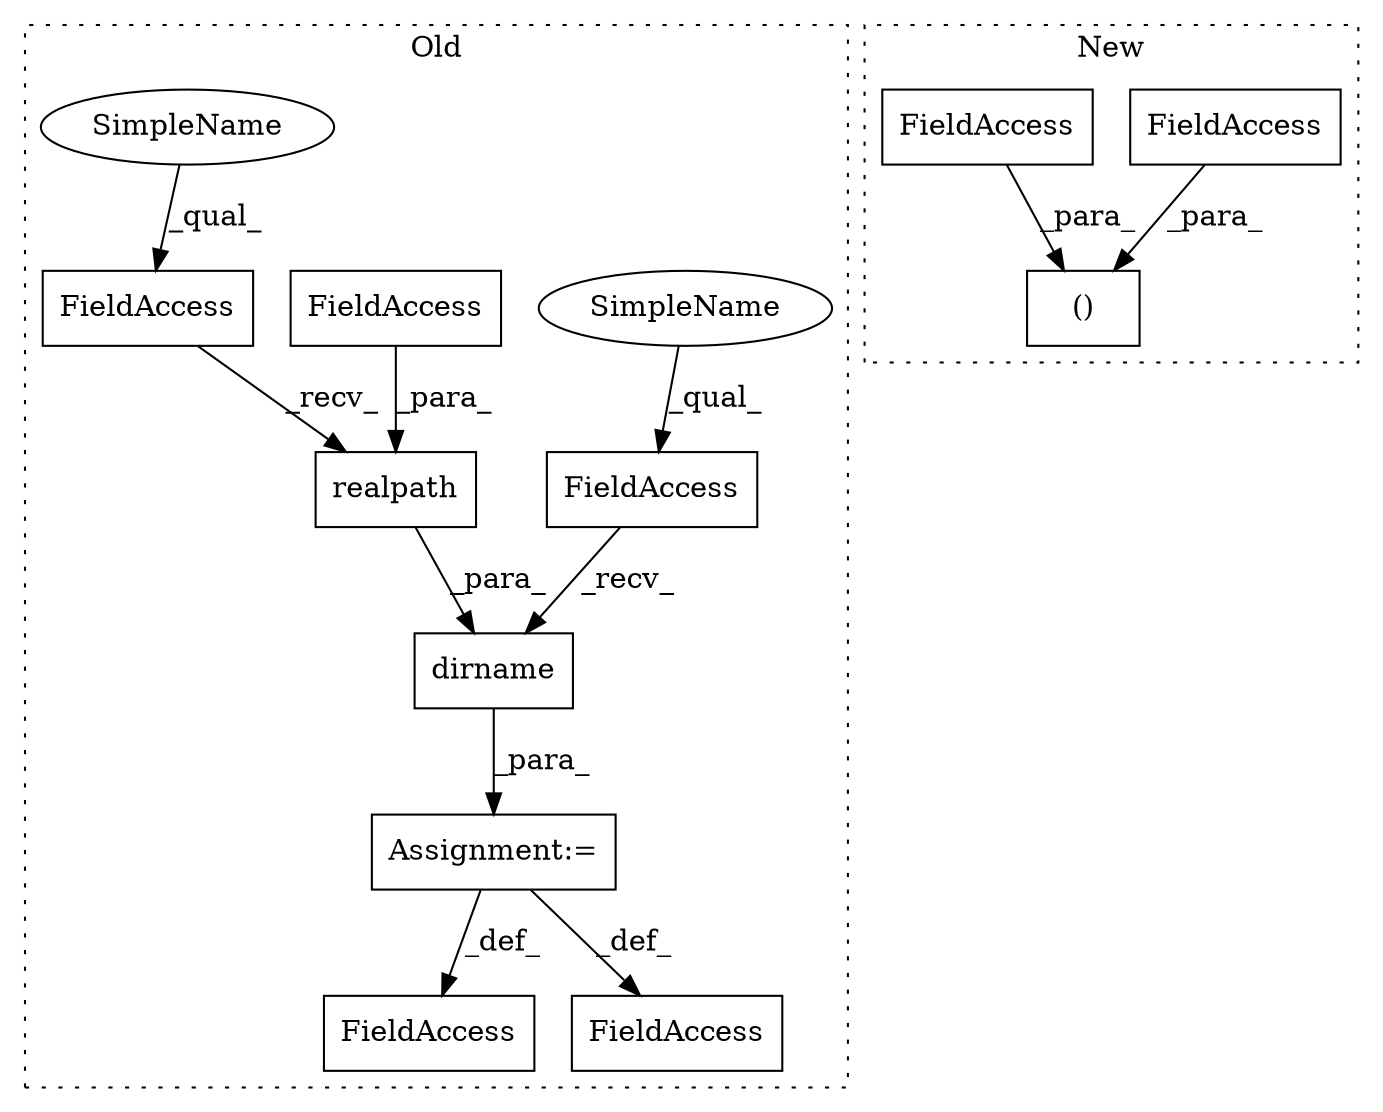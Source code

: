 digraph G {
subgraph cluster0 {
1 [label="realpath" a="32" s="210,227" l="9,1" shape="box"];
3 [label="FieldAccess" a="22" s="219" l="8" shape="box"];
4 [label="FieldAccess" a="22" s="202" l="7" shape="box"];
6 [label="dirname" a="32" s="194,228" l="8,1" shape="box"];
7 [label="FieldAccess" a="22" s="186" l="7" shape="box"];
9 [label="FieldAccess" a="22" s="173" l="12" shape="box"];
10 [label="Assignment:=" a="7" s="185" l="1" shape="box"];
11 [label="FieldAccess" a="22" s="235" l="13" shape="box"];
12 [label="SimpleName" a="42" s="186" l="2" shape="ellipse"];
13 [label="SimpleName" a="42" s="202" l="2" shape="ellipse"];
label = "Old";
style="dotted";
}
subgraph cluster1 {
2 [label="()" a="106" s="204" l="33" shape="box"];
5 [label="FieldAccess" a="22" s="204" l="12" shape="box"];
8 [label="FieldAccess" a="22" s="229" l="8" shape="box"];
label = "New";
style="dotted";
}
1 -> 6 [label="_para_"];
3 -> 1 [label="_para_"];
4 -> 1 [label="_recv_"];
5 -> 2 [label="_para_"];
6 -> 10 [label="_para_"];
7 -> 6 [label="_recv_"];
8 -> 2 [label="_para_"];
10 -> 9 [label="_def_"];
10 -> 11 [label="_def_"];
12 -> 7 [label="_qual_"];
13 -> 4 [label="_qual_"];
}